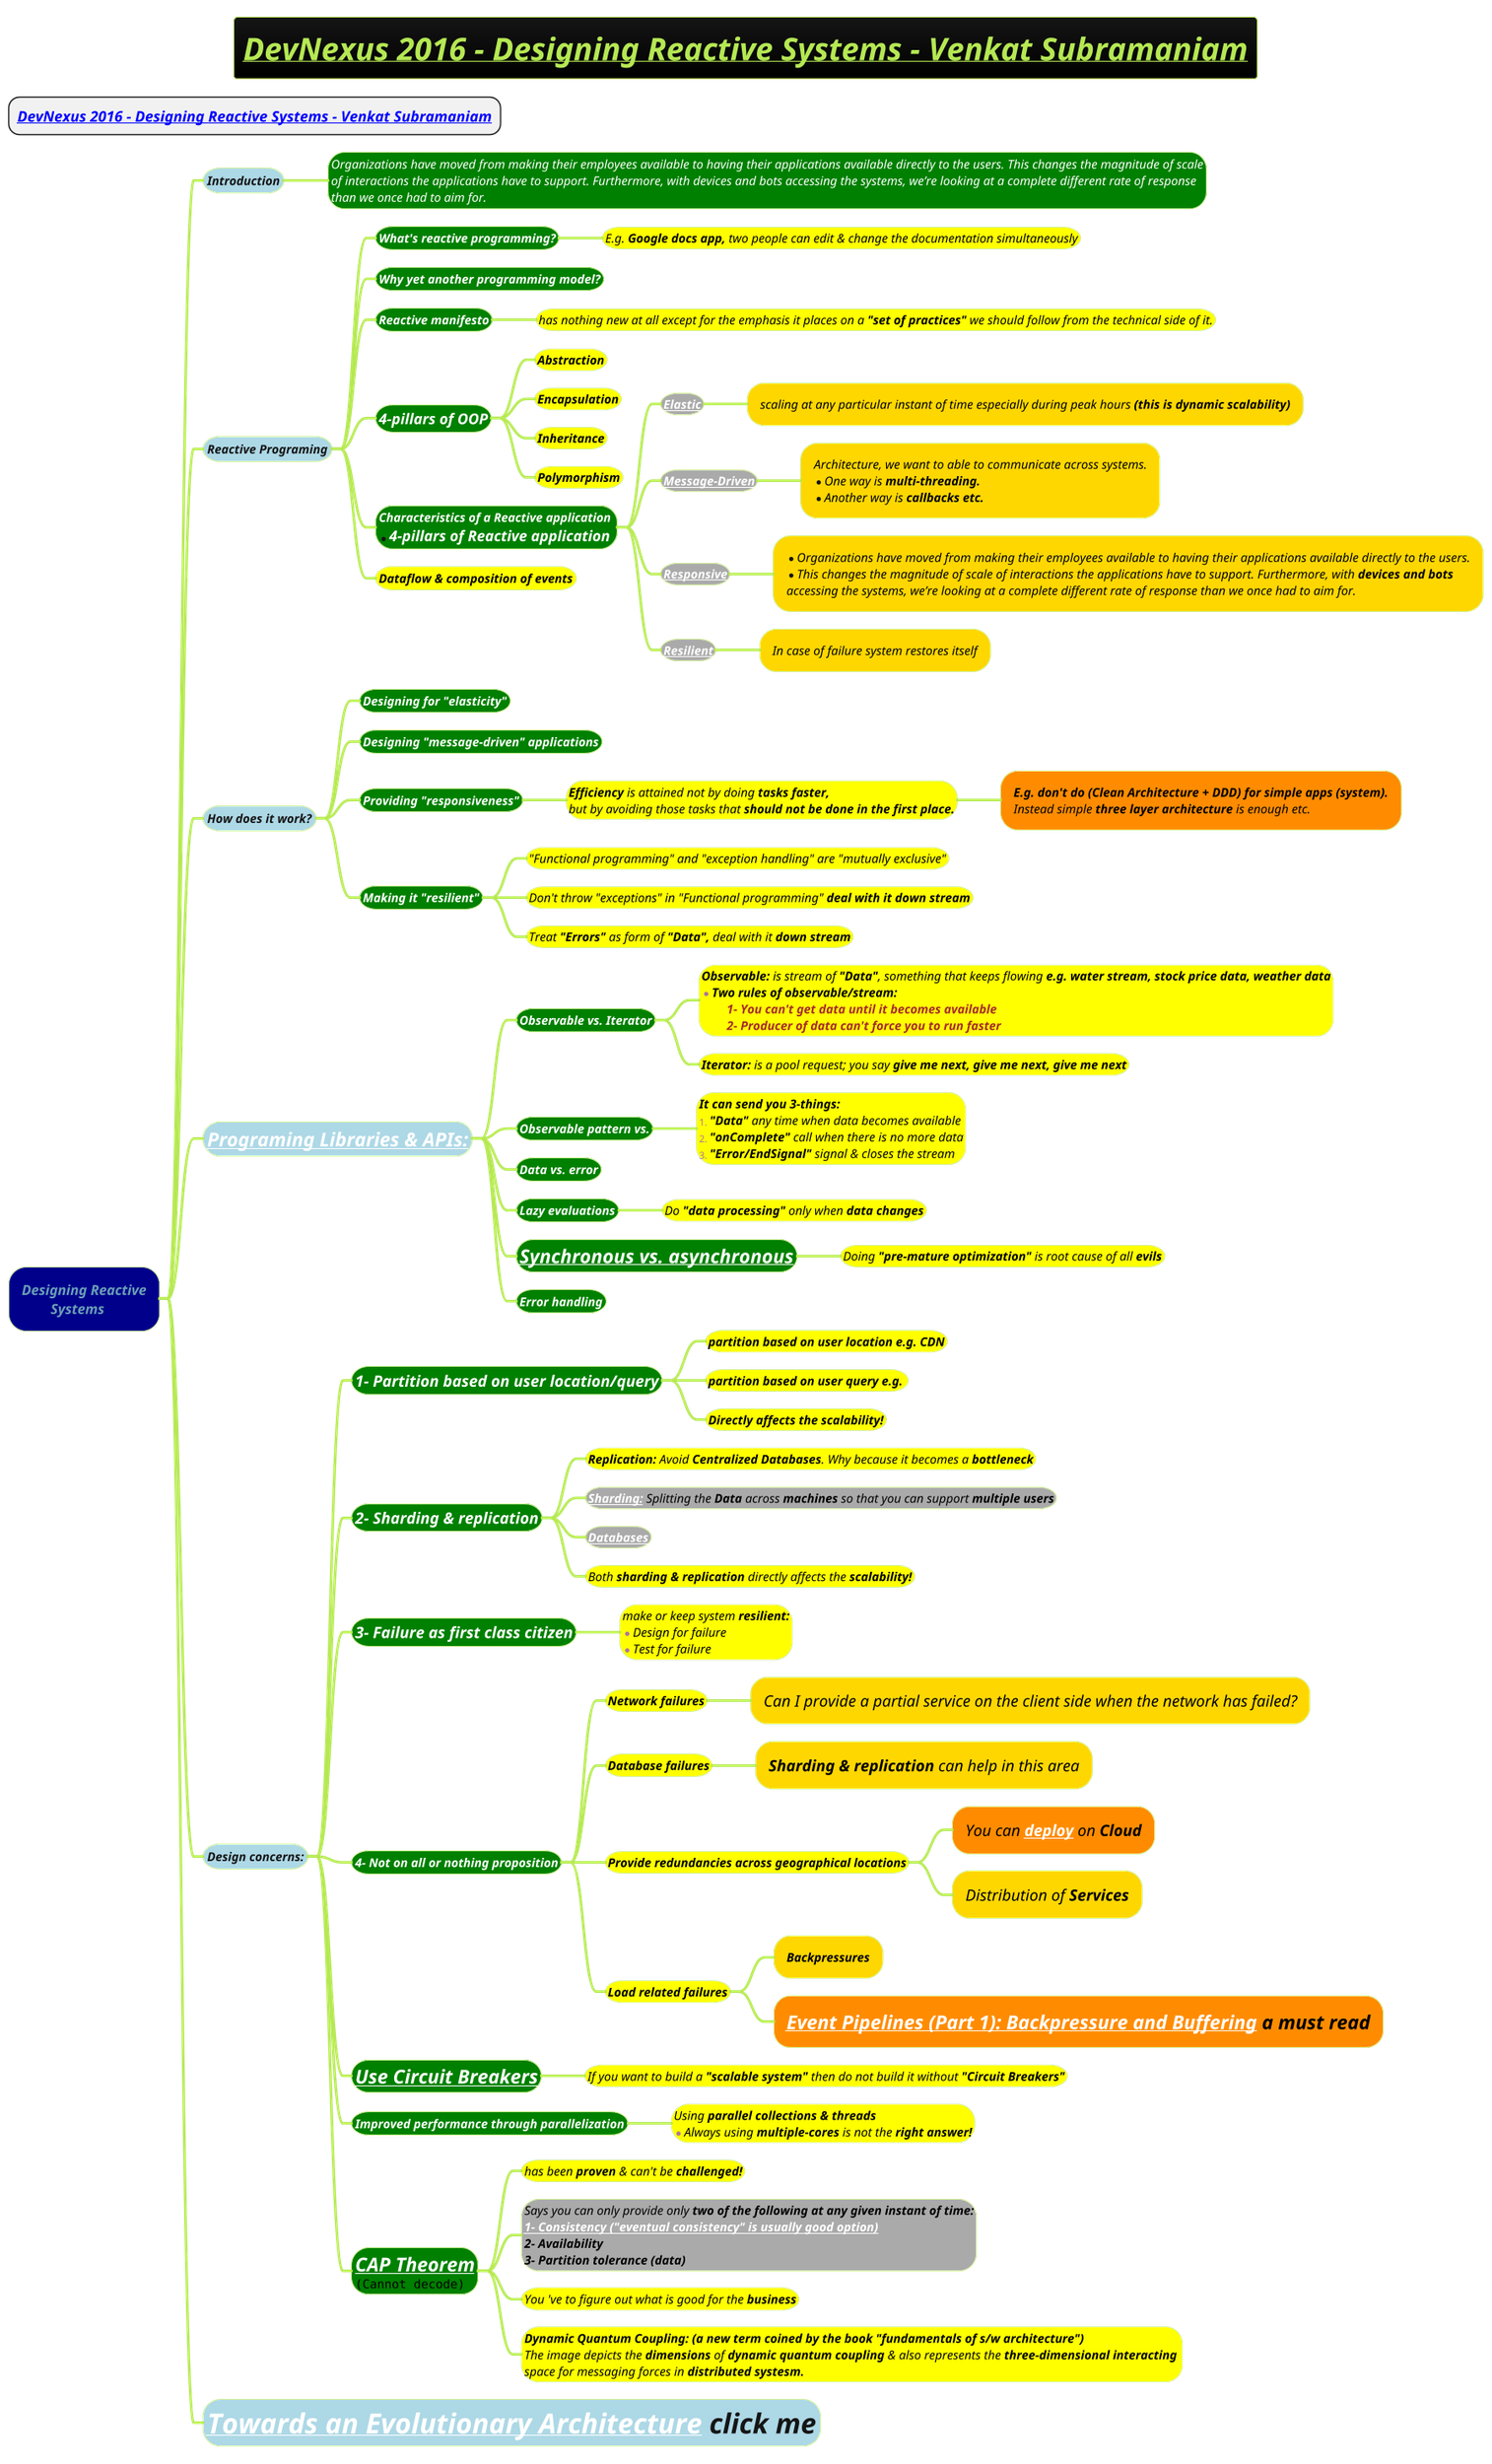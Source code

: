 @startmindmap
title =<i><b><u>DevNexus 2016 - Designing Reactive Systems - Venkat Subramaniam

* ===<i><b>[[https://www.youtube.com/watch?v=2k76zO2Q6vg&t=7003s&ab_channel=devnexus DevNexus 2016 - Designing Reactive Systems - Venkat Subramaniam]]
!theme hacker

*[#darkblue] <i>Designing Reactive\n<i>\tSystems
**[#lightblue] <i><color #blac><size:14>Introduction
***[#green]:<i><color #white><size:14>Organizations have moved from making their employees available to having their applications available directly to the users. This changes the magnitude of scale
<i><color #white><size:14>of interactions the applications have to support. Furthermore, with devices and bots accessing the systems, we’re looking at a complete different rate of response
<i><color #white><size:14>than we once had to aim for.;

**[#lightblue] <i><color #blac><size:14>Reactive Programing
***[#green] <i><color #white><size:14><b>What's reactive programming?
****[#yellow] <i><color #black><size:14>E.g. **Google docs app,** two people can edit & change the documentation simultaneously
***[#green] <i><color #white><size:14><b>Why yet another programming model?
***[#green] <i><color #white><size:14><b>Reactive manifesto
****[#yellow] <i><color #black><size:14>has nothing new at all except for the emphasis it places on a <b>"set of practices"</b> we should follow from the technical side of it.
***[#green] <i><color #white><size:14><i><color #white><size:17><b>4-pillars of OOP
****[#yellow] <b><i><color #black><size:14>Abstraction
****[#yellow] <b><i><color #black><size:14>Encapsulation
****[#yellow] <b><i><color #black><size:14>Inheritance
****[#yellow] <b><i><color #black><size:14>Polymorphism
***[#green] <i><color #white><size:14><b>Characteristics of a Reactive application \n*<i><color #white><size:17><b>4-pillars of Reactive application
****[#a] <b><i><color #black><size:14>[[docs/3-programming-languages/architectural-characteristics/Elasticity.puml Elastic]]
*****[#gold] <i><color #black><size:14>scaling at any particular instant of time especially during peak hours <b>(this is dynamic scalability)
****[#a] <b><i><color #black><size:14>[[docs/3-programming-languages/Venkat-Subramaniam/Message-Driven.puml Message-Driven]]
*****[#gold]:<i><color #black><size:14>Architecture, we want to able to communicate across systems.
*<i><color #black><size:14>One way is <b>multi-threading.
*<i><color #black><size:14>Another way is <b>callbacks etc.;
****[#a] <b><i><color #black><size:14>[[docs/3-programming-languages/Venkat-Subramaniam/Responsiveness.puml Responsive]]
*****[#gold]:*<i><color #black><size:14>Organizations have moved from making their employees available to having their applications available directly to the users.
*<i><color #black><size:14>This changes the magnitude of scale of interactions the applications have to support. Furthermore, with <b>devices and bots
<i><color #black><size:14>accessing the systems, we’re looking at a complete different rate of response than we once had to aim for.;
****[#a] <b><i><color #black><size:14>[[docs/3-programming-languages/Venkat-Subramaniam/Resilient.puml Resilient]]
*****[#gold] <i><color #black><size:14>In case of failure system restores itself
***[#yellow] <b><i><color #black><size:14>Dataflow & composition of events
**[#lightblue] <i><color #blac><size:14>How does it work?
***[#green] <i><color #white><size:14><b>Designing for "elasticity"
***[#green] <i><color #white><size:14><b>Designing "message-driven" applications
***[#green] <i><color #white><size:14><b>Providing "responsiveness"
****[#yellow] <i><color #black><size:14><b>Efficiency</b> is attained not by doing <b>tasks faster,\n<i><color #black><size:14>but by avoiding those tasks that <b>should not be done in the first place.
*****[#darkorange] <i><color #black><size:14><b>E.g. don't do (Clean Architecture + DDD) for simple apps (system).\n<i><color #black><size:14>Instead simple **three layer architecture** is enough etc.
***[#green] <i><color #white><size:14><b>Making it "resilient"
****[#yellow] <i><color #black><size:14>"Functional programming" and "exception handling" are "mutually exclusive"
****[#yellow] <i><color #black><size:14>Don't throw "exceptions" in "Functional programming" <b>deal with it down stream
****[#yellow] <i><color #black><size:14>Treat <b>"Errors"</b> as form of <b>"Data",</b> deal with it <b>down stream
**[#lightblue] <i><color #blac><size:22>[[Reactive-Data-Stream.puml Programing Libraries & APIs:]]
***[#green] <i><color #white><size:14><b>Observable vs. Iterator
****[#yellow]:<i><color #black><size:14><b>Observable:</b> is stream of <b>"Data"</b>, something that keeps flowing <b>e.g. water stream, stock price data, weather data
*<i><color #black><size:14><b>Two rules of observable/stream:
<i><color #brown><size:14><b>\t1- You can't get data until it becomes available
<i><color #brown><size:14><b>\t2- Producer of data can't force you to run faster;
****[#yellow] <i><color #black><size:14><b>Iterator:</b> is a pool request; you say <b>give me next, give me next, give me next
***[#green] <i><color #white><size:14><b>Observable pattern vs.
****[#yellow]:<i><color #black><size:14><b>It can send you 3-things:</b>
#<i><color #black><size:14>**"Data"** any time when data becomes available
#<i><color #black><size:14>**"onComplete"** call when there is no more data
#<i><color #black><size:14>**"Error/EndSignal"** signal & closes the stream;

***[#green] <i><color #white><size:14><b>Data vs. error
***[#green] <i><color #white><size:14><b>Lazy evaluations
****[#yellow] <i><color #black><size:14>Do <b>"data processing"</b> only when <b>data changes
***[#green] <i><color #white><size:22><b>[[docs/3-programming-languages/Venkat-Subramaniam/Asynchronous-Programming-in-Java-Options-to-Choose-from.puml Synchronous vs. asynchronous]]
****[#yellow] <i><color #black><size:14>Doing <b>"pre-mature optimization"</b> is root cause of all <b>evils
***[#green] <i><color #white><size:14><b>Error handling
**[#lightblue] <i><color #blac><size:14>Design concerns:
***[#green] <i><color #white><size:18><b>1- Partition based on user location/query
****[#yellow] <i><color #black><size:14><b>partition based on user location e.g. CDN</b>
****[#yellow] <i><color #black><size:14><b>partition based on user query e.g. </b>
****[#yellow] <i><color #black><size:14><b>Directly affects the scalability!
***[#green] <i><color #white><size:18><b>2- Sharding & replication
****[#yellow] <i><color #black><size:14>**Replication:** Avoid <b>Centralized Databases</b>. Why because it becomes a <b>bottleneck
****[#a] <i><color #black><size:14>**[[docs/books/1-books-backlog/DBMS/Sharding.puml Sharding:]]** Splitting the <b>Data</b> across **machines** so that you can support <b>multiple users
****[#a] <i><color #black><size:14><b>[[docs/books/1-books-backlog/DBMS/Cardinality-vs-Multiplicity.puml Databases]]</b>
****[#yellow] <i><color #black><size:14>Both **sharding & replication** directly affects the <b>scalability!
***[#green] <i><color #white><size:18><b>3- Failure as first class citizen
****[#yellow] <i><color #black><size:14>make or keep system <b>resilient:\n*<i><color #black><size:14>Design for failure\n*<i><color #black><size:14>Test for failure
***[#green] <i><color #white><size:14><b>4- Not on all or nothing proposition
****[#yellow] <i><color #black><size:14><b>Network failures</b>
*****[#gold] <i><color #black><size:18>Can I provide a partial service on the client side when the network has failed?
****[#yellow] <i><color #black><size:14><b>Database failures</b>
*****[#gold] <i><color #black><size:18>**Sharding & replication** can help in this area
****[#yellow] <i><color #black><size:14><b>Provide redundancies across geographical locations</b>
*****[#darkorange] <i><color #black><size:18>You can **[[docs/3-programming-languages/architectural-characteristics/Deployability.puml deploy]]** on <b>Cloud
*****[#gold] <i><color #black><size:18>Distribution of <b>Services</b>
****[#yellow] <i><color #black><size:14><b>Load related failures</b>
*****[#gold] <i><color #black><size:14><b>Backpressures</b>
*****[#darkorange] <i><color #black><size:22><b>[[https://zendesk.engineering/event-pipelines-part-1-backpressure-and-buffering-1bba0ed3451e Event Pipelines (Part 1): Backpressure and Buffering]] a must read
***[#green] <i><color #white><size:22><b>[[docs/3-programming-languages/Venkat-Subramaniam/Circuit-Breaker.puml Use Circuit Breakers]]
****[#yellow] <i><color #black><size:14>If you want to build a <b>"scalable system"</b> then do not build it without <b>"Circuit Breakers"</b>
***[#green] <i><color #white><size:14><b>Improved performance through parallelization
****[#yellow] <i><color #black><size:14>Using <b>parallel collections & threads\n*<i><color #black><size:14>Always using **multiple-cores** is not the <b>right answer!
***[#green] <i><color #white><size:22><b>[[docs/books/1-books-backlog/DBMS/CAP-Theorem.puml CAP Theorem]]\n<img:images/img_45.png{scale=0.65}>
****[#yellow] <i><color #black><size:14>has been **proven** & can't be <b>challenged!
****[#a] <i><color #black><size:14>Says you can only provide only <b>two of the following at any given instant of time:\n<b><i><color #black><size:14>[[docs/books/1-books-backlog/DBMS/ACID-vs-BASE.puml 1- Consistency ("eventual consistency" is usually good option)]]\n<b><i><color #black><size:14>2- Availability\n<b><i><color #black><size:14>3- Partition tolerance (data)
****[#yellow] <i><color #black><size:14>You 've to figure out what is good for the <b>business
****[#yellow] <i><color #black><size:14><b>Dynamic Quantum Coupling: (a new term coined by the book "fundamentals of s/w architecture")\n<i><color #black><size:14>The image depicts the **dimensions** of **dynamic quantum coupling** & also represents the <b>three-dimensional interacting \n<i><color #black><size:14>space for messaging forces in <b>distributed systesm.
**[#lightblue] <i><color #blac><size:32>[[docs/3-programming-languages/Venkat-Subramaniam/Towards-an-Evolutionary-Architecture.puml Towards an Evolutionary Architecture]] click me
@endmindmap

